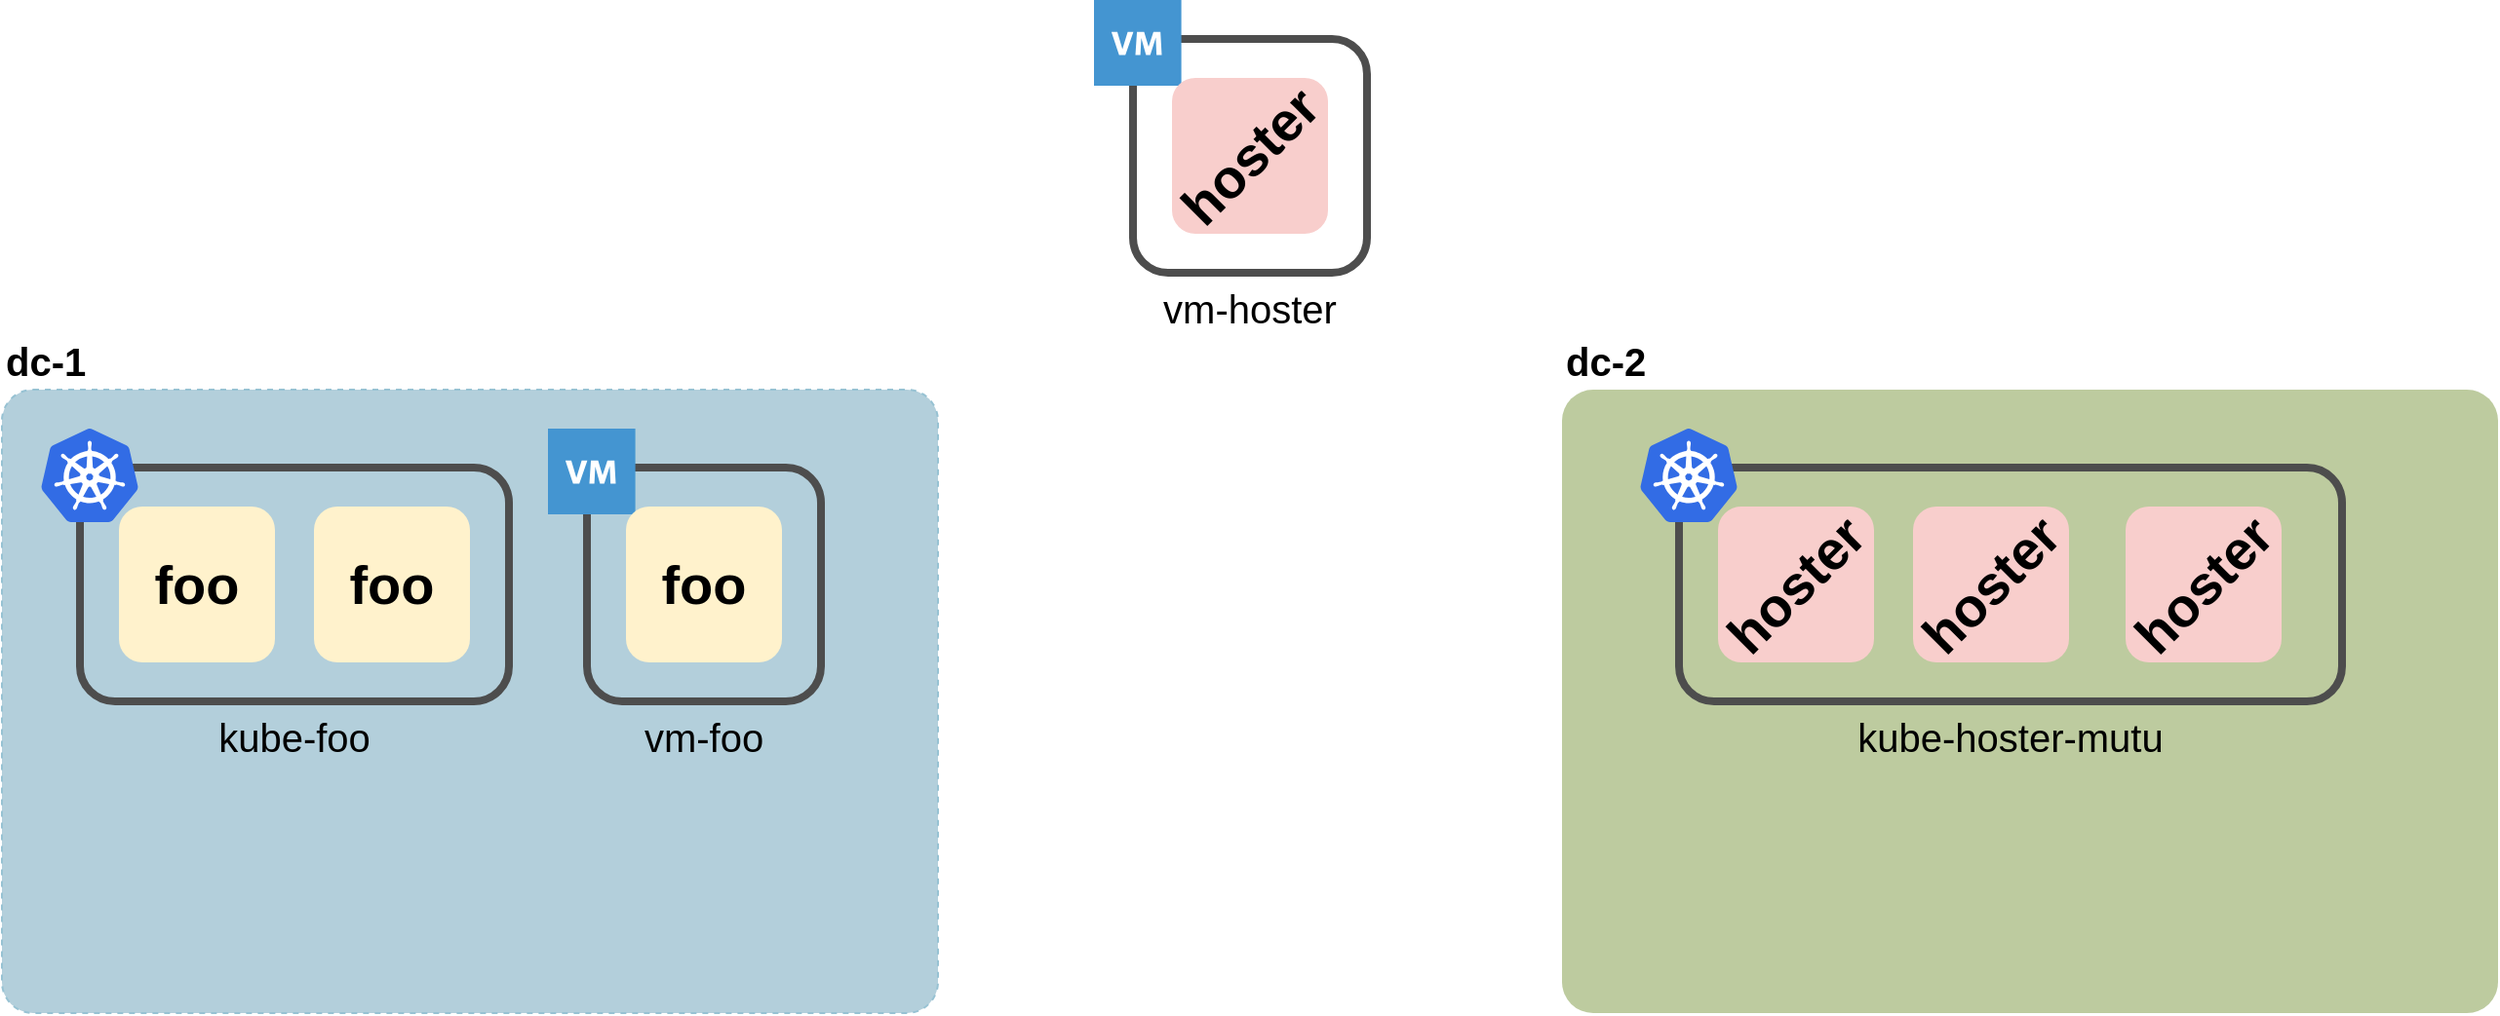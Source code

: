 <mxfile version="16.5.1" type="device"><diagram id="RNcvH1G1AvlMXH8FhFoP" name="Page-1"><mxGraphModel dx="2585" dy="1596" grid="1" gridSize="20" guides="1" tooltips="1" connect="1" arrows="1" fold="1" page="1" pageScale="1" pageWidth="1169" pageHeight="827" math="0" shadow="0"><root><mxCell id="0"/><mxCell id="D-2_NfPr3ZF5YGyxvhL7-17" value="Couche non nommée" parent="0"/><mxCell id="1" value="DC" parent="0"/><mxCell id="i4_O-EYT64fUKUUjUKk5-17" value="dc-1" style="rounded=1;whiteSpace=wrap;html=1;dashed=1;sketch=0;fillColor=#B3CFDB;strokeColor=#97C2D3;arcSize=5;fontStyle=1;fontSize=20;labelPosition=center;verticalLabelPosition=top;align=left;verticalAlign=bottom;shadow=0;glass=0;gradientColor=none;gradientDirection=north;" parent="1" vertex="1"><mxGeometry x="80" y="240" width="480" height="320" as="geometry"/></mxCell><mxCell id="i4_O-EYT64fUKUUjUKk5-18" value="dc-2" style="rounded=1;whiteSpace=wrap;html=1;dashed=1;sketch=0;fillColor=#BDCB9F;strokeColor=none;arcSize=5;fontStyle=1;fontSize=20;labelPosition=center;verticalLabelPosition=top;align=left;verticalAlign=bottom;" parent="1" vertex="1"><mxGeometry x="880" y="240" width="480" height="320" as="geometry"/></mxCell><mxCell id="i4_O-EYT64fUKUUjUKk5-29" value="Tenant Foo" parent="0"/><mxCell id="i4_O-EYT64fUKUUjUKk5-42" value="kube-foo" style="rounded=1;whiteSpace=wrap;html=1;shadow=0;glass=0;sketch=0;fontSize=20;strokeColor=#4D4D4D;strokeWidth=4;fillColor=none;gradientColor=none;gradientDirection=north;verticalAlign=top;labelPosition=center;verticalLabelPosition=bottom;align=center;" parent="i4_O-EYT64fUKUUjUKk5-29" vertex="1"><mxGeometry x="120" y="280" width="220" height="120" as="geometry"/></mxCell><mxCell id="i4_O-EYT64fUKUUjUKk5-43" value="" style="sketch=0;aspect=fixed;html=1;points=[];align=center;image;fontSize=12;image=img/lib/mscae/Kubernetes.svg;rounded=1;shadow=0;glass=0;strokeColor=#4D4D4D;strokeWidth=4;fillColor=none;gradientColor=none;gradientDirection=north;" parent="i4_O-EYT64fUKUUjUKk5-29" vertex="1"><mxGeometry x="100" y="260" width="50" height="48" as="geometry"/></mxCell><mxCell id="i4_O-EYT64fUKUUjUKk5-44" value="" style="whiteSpace=wrap;html=1;aspect=fixed;rounded=1;shadow=0;glass=0;sketch=0;fontSize=20;strokeColor=none;strokeWidth=1;fillColor=#fff2cc;gradientDirection=north;" parent="i4_O-EYT64fUKUUjUKk5-29" vertex="1"><mxGeometry x="140" y="300" width="80" height="80" as="geometry"/></mxCell><mxCell id="i4_O-EYT64fUKUUjUKk5-45" value="" style="whiteSpace=wrap;html=1;aspect=fixed;rounded=1;shadow=0;glass=0;sketch=0;fontSize=20;strokeColor=none;strokeWidth=1;fillColor=#fff2cc;gradientDirection=north;" parent="i4_O-EYT64fUKUUjUKk5-29" vertex="1"><mxGeometry x="240" y="300" width="80" height="80" as="geometry"/></mxCell><mxCell id="i4_O-EYT64fUKUUjUKk5-76" value="foo" style="text;html=1;strokeColor=none;fillColor=none;align=center;verticalAlign=middle;whiteSpace=wrap;rounded=0;shadow=0;glass=0;sketch=0;fontSize=28;fontStyle=1" parent="i4_O-EYT64fUKUUjUKk5-29" vertex="1"><mxGeometry x="150" y="325" width="60" height="30" as="geometry"/></mxCell><mxCell id="i4_O-EYT64fUKUUjUKk5-77" value="foo" style="text;html=1;strokeColor=none;fillColor=none;align=center;verticalAlign=middle;whiteSpace=wrap;rounded=0;shadow=0;glass=0;sketch=0;fontSize=28;fontStyle=1" parent="i4_O-EYT64fUKUUjUKk5-29" vertex="1"><mxGeometry x="250" y="325" width="60" height="30" as="geometry"/></mxCell><mxCell id="qoj3Y74k2bjfrd2BYy0J-4" value="vm-foo" style="rounded=1;whiteSpace=wrap;html=1;shadow=0;glass=0;sketch=0;fontSize=20;strokeColor=#4D4D4D;strokeWidth=4;fillColor=none;gradientColor=none;gradientDirection=north;labelPosition=center;verticalLabelPosition=bottom;align=center;verticalAlign=top;" parent="i4_O-EYT64fUKUUjUKk5-29" vertex="1"><mxGeometry x="380" y="280" width="120" height="120" as="geometry"/></mxCell><mxCell id="qoj3Y74k2bjfrd2BYy0J-5" value="" style="shadow=0;dashed=0;html=1;strokeColor=none;fillColor=#4495D1;labelPosition=center;verticalLabelPosition=bottom;verticalAlign=top;align=center;outlineConnect=0;shape=mxgraph.veeam.2d.virtual_machine;rounded=0;glass=0;labelBackgroundColor=none;sketch=0;fontFamily=Courier New;fontSize=10;fontColor=#4D4D4D;" parent="i4_O-EYT64fUKUUjUKk5-29" vertex="1"><mxGeometry x="360" y="260" width="44.8" height="44" as="geometry"/></mxCell><mxCell id="qoj3Y74k2bjfrd2BYy0J-6" value="" style="whiteSpace=wrap;html=1;aspect=fixed;rounded=1;shadow=0;glass=0;sketch=0;fontSize=20;strokeColor=none;strokeWidth=1;fillColor=#fff2cc;gradientDirection=north;" parent="i4_O-EYT64fUKUUjUKk5-29" vertex="1"><mxGeometry x="400" y="300" width="80" height="80" as="geometry"/></mxCell><mxCell id="qoj3Y74k2bjfrd2BYy0J-7" value="foo" style="text;html=1;strokeColor=none;fillColor=none;align=center;verticalAlign=middle;whiteSpace=wrap;rounded=0;shadow=0;glass=0;sketch=0;fontSize=28;fontStyle=1" parent="i4_O-EYT64fUKUUjUKk5-29" vertex="1"><mxGeometry x="410" y="325" width="60" height="30" as="geometry"/></mxCell><mxCell id="i4_O-EYT64fUKUUjUKk5-52" value="Tenant Hoster" style="" parent="0"/><mxCell id="i4_O-EYT64fUKUUjUKk5-53" value="kube-hoster-mutu" style="rounded=1;whiteSpace=wrap;html=1;shadow=0;glass=0;sketch=0;fontSize=20;strokeColor=#4D4D4D;strokeWidth=4;fillColor=none;gradientColor=none;gradientDirection=north;labelPosition=center;verticalLabelPosition=bottom;align=center;verticalAlign=top;" parent="i4_O-EYT64fUKUUjUKk5-52" vertex="1"><mxGeometry x="940" y="280" width="340" height="120" as="geometry"/></mxCell><mxCell id="i4_O-EYT64fUKUUjUKk5-54" value="" style="sketch=0;aspect=fixed;html=1;points=[];align=center;image;fontSize=12;image=img/lib/mscae/Kubernetes.svg;rounded=1;shadow=0;glass=0;strokeColor=#4D4D4D;strokeWidth=4;fillColor=none;gradientColor=none;gradientDirection=north;" parent="i4_O-EYT64fUKUUjUKk5-52" vertex="1"><mxGeometry x="920" y="260" width="50" height="48" as="geometry"/></mxCell><mxCell id="i4_O-EYT64fUKUUjUKk5-55" value="" style="whiteSpace=wrap;html=1;aspect=fixed;rounded=1;shadow=0;glass=0;sketch=0;fontSize=20;strokeColor=none;strokeWidth=1;fillColor=#f8cecc;gradientDirection=north;" parent="i4_O-EYT64fUKUUjUKk5-52" vertex="1"><mxGeometry x="960" y="300" width="80" height="80" as="geometry"/></mxCell><mxCell id="i4_O-EYT64fUKUUjUKk5-56" value="" style="whiteSpace=wrap;html=1;aspect=fixed;rounded=1;shadow=0;glass=0;sketch=0;fontSize=20;strokeColor=none;strokeWidth=1;fillColor=#f8cecc;gradientDirection=north;" parent="i4_O-EYT64fUKUUjUKk5-52" vertex="1"><mxGeometry x="1060" y="300" width="80" height="80" as="geometry"/></mxCell><mxCell id="i4_O-EYT64fUKUUjUKk5-57" value="" style="whiteSpace=wrap;html=1;aspect=fixed;rounded=1;shadow=0;glass=0;sketch=0;fontSize=20;strokeColor=none;strokeWidth=1;fillColor=#f8cecc;gradientDirection=north;" parent="i4_O-EYT64fUKUUjUKk5-52" vertex="1"><mxGeometry x="1169" y="300" width="80" height="80" as="geometry"/></mxCell><mxCell id="i4_O-EYT64fUKUUjUKk5-80" value="hoster" style="text;html=1;strokeColor=none;fillColor=none;align=center;verticalAlign=middle;whiteSpace=wrap;rounded=0;shadow=0;glass=0;sketch=0;fontSize=28;fontStyle=1;rotation=-45;" parent="i4_O-EYT64fUKUUjUKk5-52" vertex="1"><mxGeometry x="950" y="325" width="100" height="30" as="geometry"/></mxCell><mxCell id="i4_O-EYT64fUKUUjUKk5-82" value="hoster" style="text;html=1;strokeColor=none;fillColor=none;align=center;verticalAlign=middle;whiteSpace=wrap;rounded=0;shadow=0;glass=0;sketch=0;fontSize=28;fontStyle=1;rotation=-45;" parent="i4_O-EYT64fUKUUjUKk5-52" vertex="1"><mxGeometry x="1050" y="325" width="100" height="30" as="geometry"/></mxCell><mxCell id="i4_O-EYT64fUKUUjUKk5-83" value="hoster" style="text;html=1;strokeColor=none;fillColor=none;align=center;verticalAlign=middle;whiteSpace=wrap;rounded=0;shadow=0;glass=0;sketch=0;fontSize=28;fontStyle=1;rotation=-45;" parent="i4_O-EYT64fUKUUjUKk5-52" vertex="1"><mxGeometry x="1159" y="325" width="100" height="30" as="geometry"/></mxCell><mxCell id="D-2_NfPr3ZF5YGyxvhL7-1" value="vm-hoster" style="rounded=1;whiteSpace=wrap;html=1;shadow=0;glass=0;sketch=0;fontSize=20;strokeColor=#4D4D4D;strokeWidth=4;fillColor=none;gradientColor=none;gradientDirection=north;labelPosition=center;verticalLabelPosition=bottom;align=center;verticalAlign=top;" parent="i4_O-EYT64fUKUUjUKk5-52" vertex="1"><mxGeometry x="660" y="60" width="120" height="120" as="geometry"/></mxCell><mxCell id="D-2_NfPr3ZF5YGyxvhL7-2" value="" style="shadow=0;dashed=0;html=1;strokeColor=none;fillColor=#4495D1;labelPosition=center;verticalLabelPosition=bottom;verticalAlign=top;align=center;outlineConnect=0;shape=mxgraph.veeam.2d.virtual_machine;rounded=0;glass=0;labelBackgroundColor=none;sketch=0;fontFamily=Courier New;fontSize=10;fontColor=#4D4D4D;" parent="i4_O-EYT64fUKUUjUKk5-52" vertex="1"><mxGeometry x="640" y="40" width="44.8" height="44" as="geometry"/></mxCell><mxCell id="D-2_NfPr3ZF5YGyxvhL7-9" value="" style="whiteSpace=wrap;html=1;aspect=fixed;rounded=1;shadow=0;glass=0;sketch=0;fontSize=20;strokeColor=none;strokeWidth=1;fillColor=#f8cecc;gradientDirection=north;" parent="i4_O-EYT64fUKUUjUKk5-52" vertex="1"><mxGeometry x="680.002" y="80.002" width="80" height="80" as="geometry"/></mxCell><mxCell id="D-2_NfPr3ZF5YGyxvhL7-10" value="hoster" style="text;html=1;strokeColor=none;fillColor=none;align=center;verticalAlign=middle;whiteSpace=wrap;rounded=0;shadow=0;glass=0;sketch=0;fontSize=28;fontStyle=1;rotation=-45;" parent="i4_O-EYT64fUKUUjUKk5-52" vertex="1"><mxGeometry x="670.002" y="105.002" width="100" height="30" as="geometry"/></mxCell><mxCell id="pcgpsbOK6IVVBnxtdK5S-1" value="VM Hoster" parent="0" visible="0"/><mxCell id="pcgpsbOK6IVVBnxtdK5S-5" value="" style="whiteSpace=wrap;html=1;aspect=fixed;rounded=1;shadow=0;glass=0;sketch=0;fontSize=20;strokeColor=none;strokeWidth=1;fillColor=#f8cecc;gradientDirection=north;" parent="pcgpsbOK6IVVBnxtdK5S-1" vertex="1"><mxGeometry x="634.8" y="40" width="160" height="160" as="geometry"/></mxCell><mxCell id="pcgpsbOK6IVVBnxtdK5S-6" value="hoster" style="text;html=1;strokeColor=none;fillColor=none;align=center;verticalAlign=middle;whiteSpace=wrap;rounded=0;shadow=0;glass=0;sketch=0;fontSize=28;fontStyle=1" parent="pcgpsbOK6IVVBnxtdK5S-1" vertex="1"><mxGeometry x="664.8" y="105" width="100" height="30" as="geometry"/></mxCell><mxCell id="pcgpsbOK6IVVBnxtdK5S-7" value="" style="shadow=0;dashed=0;html=1;strokeColor=none;fillColor=#4495D1;labelPosition=center;verticalLabelPosition=bottom;verticalAlign=top;align=center;outlineConnect=0;shape=mxgraph.veeam.2d.virtual_machine;rounded=0;glass=0;labelBackgroundColor=none;sketch=0;fontFamily=Courier New;fontSize=10;fontColor=#4D4D4D;" parent="pcgpsbOK6IVVBnxtdK5S-1" vertex="1"><mxGeometry x="620" y="20" width="44.8" height="44" as="geometry"/></mxCell><mxCell id="D-2_NfPr3ZF5YGyxvhL7-11" value="S3" parent="0" visible="0"/><mxCell id="D-2_NfPr3ZF5YGyxvhL7-12" value="" style="group" parent="D-2_NfPr3ZF5YGyxvhL7-11" vertex="1" connectable="0"><mxGeometry x="585" y="600" width="254.55" height="140" as="geometry"/></mxCell><mxCell id="D-2_NfPr3ZF5YGyxvhL7-13" value="" style="html=1;verticalLabelPosition=bottom;align=center;labelBackgroundColor=#ffffff;verticalAlign=top;strokeWidth=8;strokeColor=#4B9EE7;shadow=0;dashed=0;shape=mxgraph.ios7.icons.cloud;rounded=1;glass=0;sketch=0;fontSize=20;fillColor=#FFFFFF;gradientColor=none;gradientDirection=north;" parent="D-2_NfPr3ZF5YGyxvhL7-12" vertex="1"><mxGeometry width="254.55" height="140.0" as="geometry"/></mxCell><mxCell id="D-2_NfPr3ZF5YGyxvhL7-14" value="" style="triangle;whiteSpace=wrap;html=1;rounded=1;shadow=0;glass=0;sketch=0;fontSize=20;strokeColor=default;fillColor=#FFFFFF;gradientColor=none;gradientDirection=north;strokeWidth=7;rotation=-90;" parent="D-2_NfPr3ZF5YGyxvhL7-12" vertex="1"><mxGeometry x="114.96" y="38.184" width="24.634" height="31.111" as="geometry"/></mxCell><mxCell id="D-2_NfPr3ZF5YGyxvhL7-15" value="" style="ellipse;whiteSpace=wrap;html=1;aspect=fixed;rounded=1;shadow=0;glass=0;sketch=0;fontSize=20;strokeColor=default;strokeWidth=7;fillColor=#FFFFFF;gradientColor=none;gradientDirection=north;" parent="D-2_NfPr3ZF5YGyxvhL7-12" vertex="1"><mxGeometry x="152.733" y="93.332" width="22.581" height="22.581" as="geometry"/></mxCell><mxCell id="D-2_NfPr3ZF5YGyxvhL7-16" value="" style="whiteSpace=wrap;html=1;aspect=fixed;rounded=1;shadow=0;glass=0;sketch=0;fontSize=20;strokeColor=default;strokeWidth=7;fillColor=#FFFFFF;gradientColor=none;gradientDirection=north;" parent="D-2_NfPr3ZF5YGyxvhL7-12" vertex="1"><mxGeometry x="90.324" y="101.816" width="22.581" height="22.581" as="geometry"/></mxCell></root></mxGraphModel></diagram></mxfile>